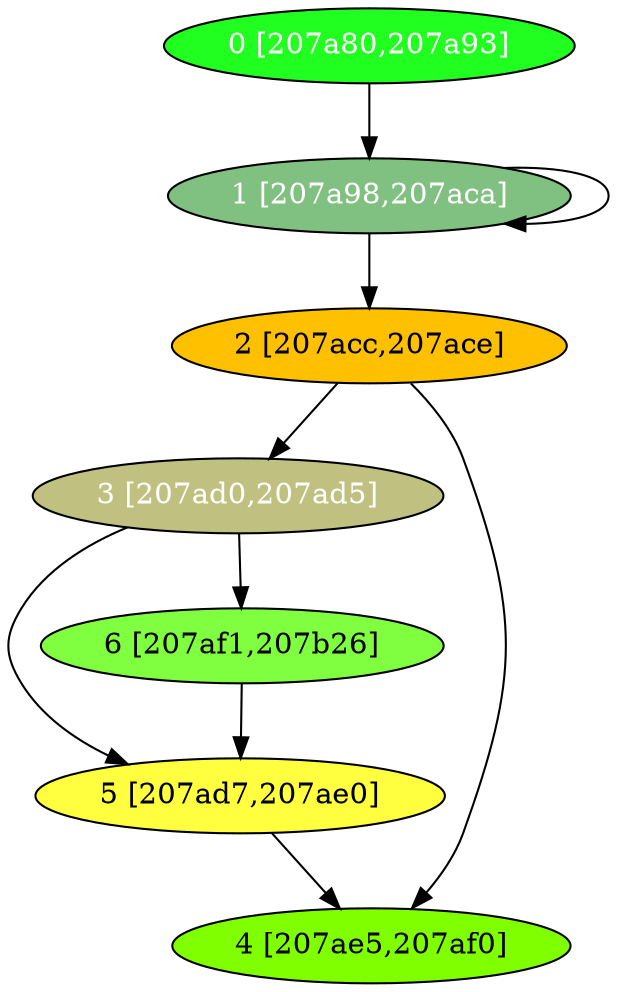 diGraph libnss3{
	libnss3_0  [style=filled fillcolor="#20FF20" fontcolor="#ffffff" shape=oval label="0 [207a80,207a93]"]
	libnss3_1  [style=filled fillcolor="#80C080" fontcolor="#ffffff" shape=oval label="1 [207a98,207aca]"]
	libnss3_2  [style=filled fillcolor="#FFC000" fontcolor="#000000" shape=oval label="2 [207acc,207ace]"]
	libnss3_3  [style=filled fillcolor="#C0C080" fontcolor="#ffffff" shape=oval label="3 [207ad0,207ad5]"]
	libnss3_4  [style=filled fillcolor="#80FF00" fontcolor="#000000" shape=oval label="4 [207ae5,207af0]"]
	libnss3_5  [style=filled fillcolor="#FFFF40" fontcolor="#000000" shape=oval label="5 [207ad7,207ae0]"]
	libnss3_6  [style=filled fillcolor="#80FF40" fontcolor="#000000" shape=oval label="6 [207af1,207b26]"]

	libnss3_0 -> libnss3_1
	libnss3_1 -> libnss3_1
	libnss3_1 -> libnss3_2
	libnss3_2 -> libnss3_3
	libnss3_2 -> libnss3_4
	libnss3_3 -> libnss3_5
	libnss3_3 -> libnss3_6
	libnss3_5 -> libnss3_4
	libnss3_6 -> libnss3_5
}